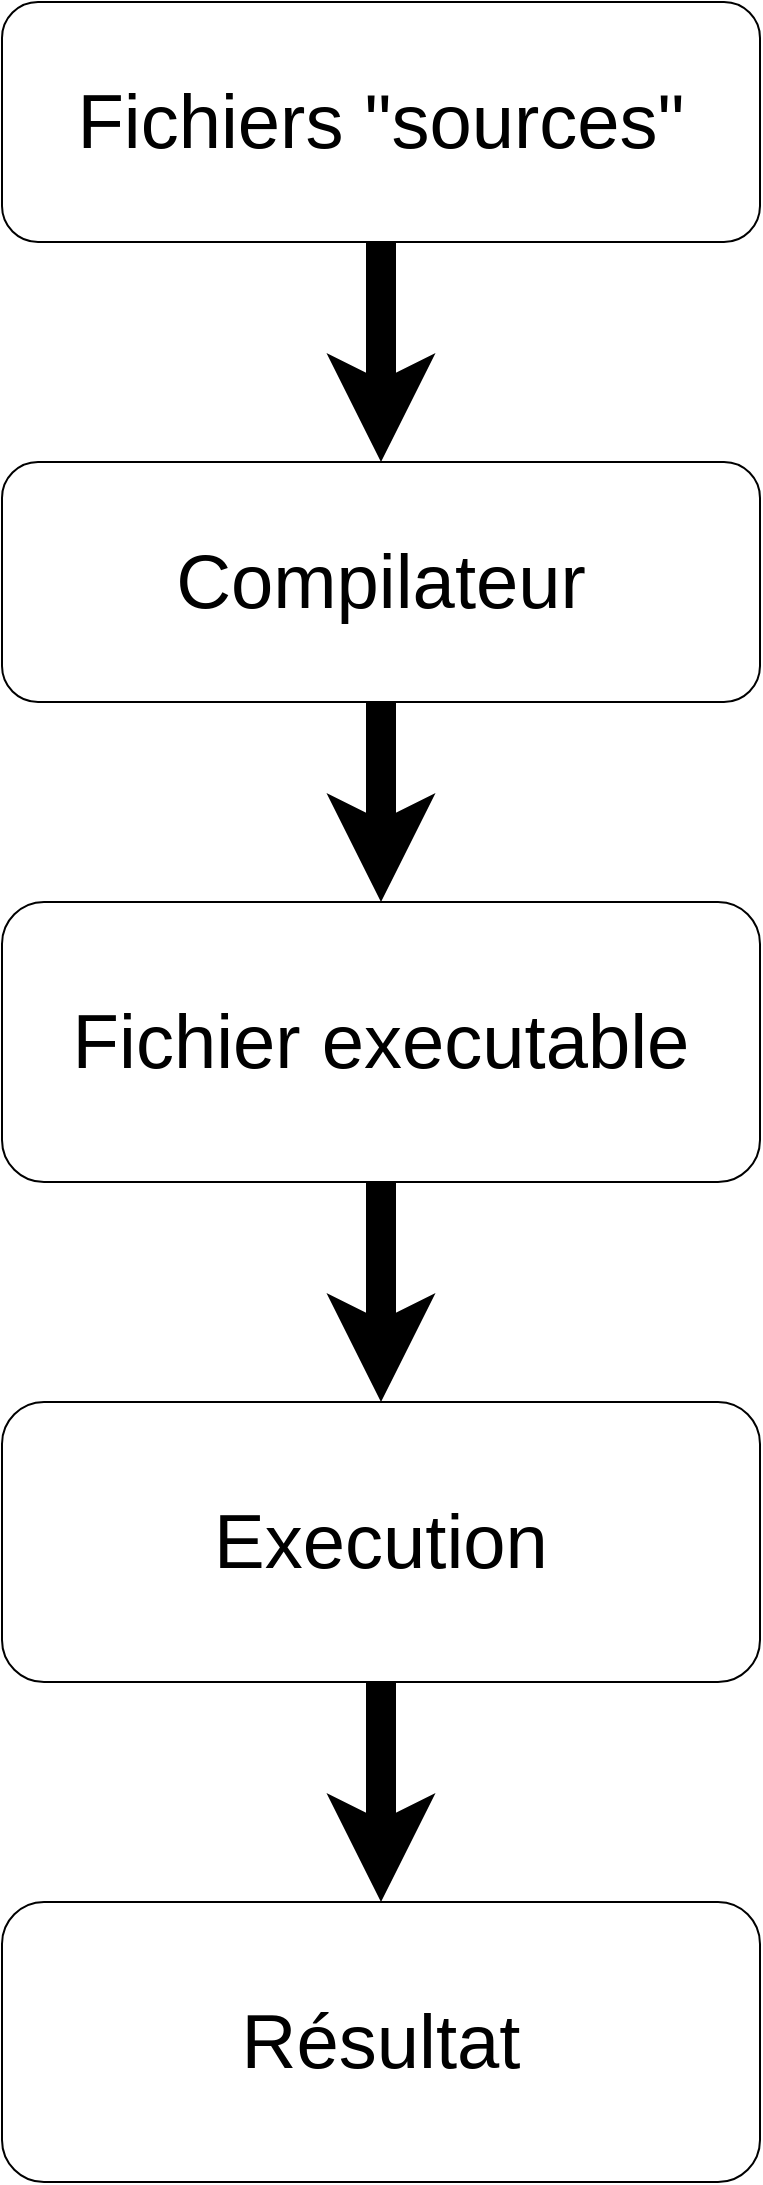 <mxfile>
    <diagram id="TjGfs_cRIeSkfTV18U19" name="Page-1">
        <mxGraphModel dx="2148" dy="1144" grid="1" gridSize="10" guides="1" tooltips="1" connect="1" arrows="1" fold="1" page="1" pageScale="1" pageWidth="827" pageHeight="1169" math="0" shadow="0">
            <root>
                <mxCell id="0"/>
                <mxCell id="1" parent="0"/>
                <mxCell id="HxJW-uE0XbYmK7RLiT4D-6" style="edgeStyle=orthogonalEdgeStyle;rounded=0;orthogonalLoop=1;jettySize=auto;html=1;entryX=0.5;entryY=0;entryDx=0;entryDy=0;fontSize=38;strokeWidth=15;" parent="1" source="HxJW-uE0XbYmK7RLiT4D-2" target="HxJW-uE0XbYmK7RLiT4D-3" edge="1">
                    <mxGeometry relative="1" as="geometry"/>
                </mxCell>
                <mxCell id="HxJW-uE0XbYmK7RLiT4D-2" value="Fichiers &quot;sources&quot;" style="rounded=1;whiteSpace=wrap;html=1;fontSize=38;" parent="1" vertex="1">
                    <mxGeometry x="224" y="40" width="379" height="120" as="geometry"/>
                </mxCell>
                <mxCell id="HxJW-uE0XbYmK7RLiT4D-7" style="edgeStyle=orthogonalEdgeStyle;rounded=0;orthogonalLoop=1;jettySize=auto;html=1;entryX=0.5;entryY=0;entryDx=0;entryDy=0;fontSize=38;strokeWidth=15;" parent="1" source="HxJW-uE0XbYmK7RLiT4D-3" target="HxJW-uE0XbYmK7RLiT4D-4" edge="1">
                    <mxGeometry relative="1" as="geometry"/>
                </mxCell>
                <mxCell id="HxJW-uE0XbYmK7RLiT4D-3" value="Compilateur" style="rounded=1;whiteSpace=wrap;html=1;fontSize=38;" parent="1" vertex="1">
                    <mxGeometry x="224" y="270" width="379" height="120" as="geometry"/>
                </mxCell>
                <mxCell id="4" style="edgeStyle=none;html=1;strokeWidth=15;" edge="1" parent="1" source="HxJW-uE0XbYmK7RLiT4D-4" target="2">
                    <mxGeometry relative="1" as="geometry"/>
                </mxCell>
                <mxCell id="HxJW-uE0XbYmK7RLiT4D-4" value="Fichier executable" style="rounded=1;whiteSpace=wrap;html=1;fontSize=38;" parent="1" vertex="1">
                    <mxGeometry x="224" y="490" width="379" height="140" as="geometry"/>
                </mxCell>
                <mxCell id="5" style="edgeStyle=none;html=1;entryX=0.5;entryY=0;entryDx=0;entryDy=0;strokeWidth=15;" edge="1" parent="1" source="2" target="3">
                    <mxGeometry relative="1" as="geometry"/>
                </mxCell>
                <mxCell id="2" value="Execution" style="rounded=1;whiteSpace=wrap;html=1;fontSize=38;" vertex="1" parent="1">
                    <mxGeometry x="224" y="740" width="379" height="140" as="geometry"/>
                </mxCell>
                <mxCell id="3" value="Résultat" style="rounded=1;whiteSpace=wrap;html=1;fontSize=38;" vertex="1" parent="1">
                    <mxGeometry x="224" y="990" width="379" height="140" as="geometry"/>
                </mxCell>
            </root>
        </mxGraphModel>
    </diagram>
</mxfile>
